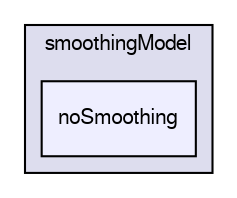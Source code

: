 digraph "/home/cgoniva/CFDEM/CFDEM-x.x-2.1.x/CFDEMcoupling-PUBLIC/src/lagrangian/cfdemParticle/subModels/smoothingModel/noSmoothing" {
  compound=true
  node [ fontsize="10", fontname="FreeSans"];
  edge [ labelfontsize="10", labelfontname="FreeSans"];
  subgraph clusterdir_634cae5d534217a0b66ec080384aff37 {
    graph [ bgcolor="#ddddee", pencolor="black", label="smoothingModel" fontname="FreeSans", fontsize="10", URL="dir_634cae5d534217a0b66ec080384aff37.html"]
  dir_a833f7e97be55b84684d40c79906aaa2 [shape=box, label="noSmoothing", style="filled", fillcolor="#eeeeff", pencolor="black", URL="dir_a833f7e97be55b84684d40c79906aaa2.html"];
  }
}
